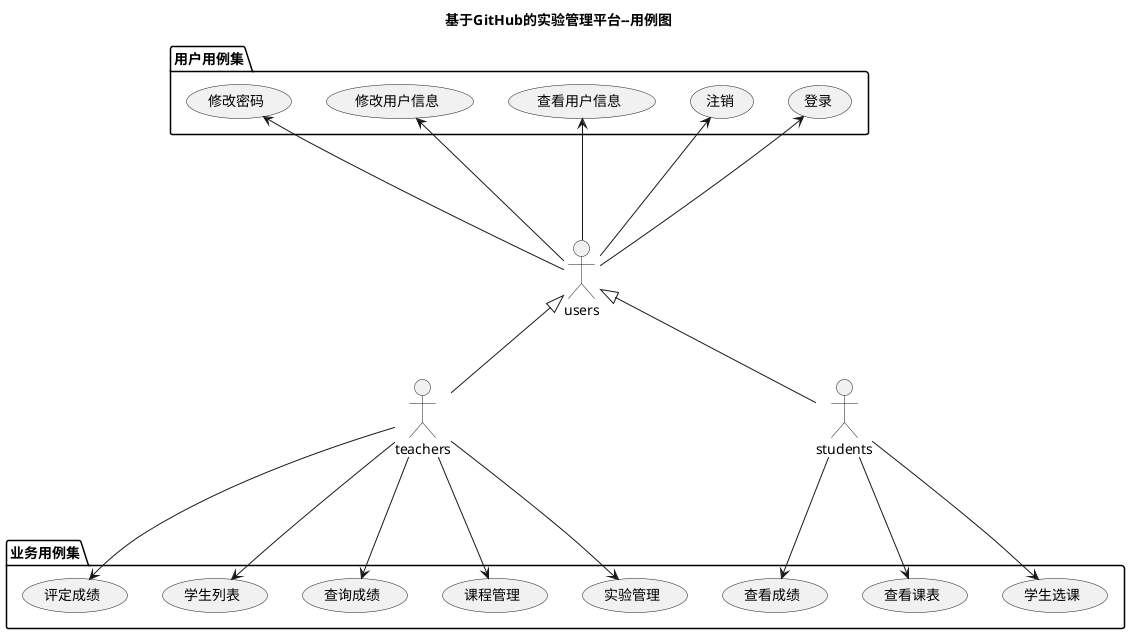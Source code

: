 @startuml
title 基于GitHub的实验管理平台--用例图
actor teachers
actor students
actor users
users <|-- teachers
users <|-- students

package 用户用例集 {
users --up-> (登录)
users --up-> (注销)
users --up-> (查看用户信息)
users --up-> (修改用户信息)
users --up-> (修改密码)
}
package 业务用例集 {
teachers ---> (评定成绩)
teachers ---> (学生列表)
teachers ---> (查询成绩)
teachers ---> (课程管理)
teachers ---> (实验管理)

students ---> (查看成绩)
students ---> (查看课表)
students ---> (学生选课)
}

@enduml